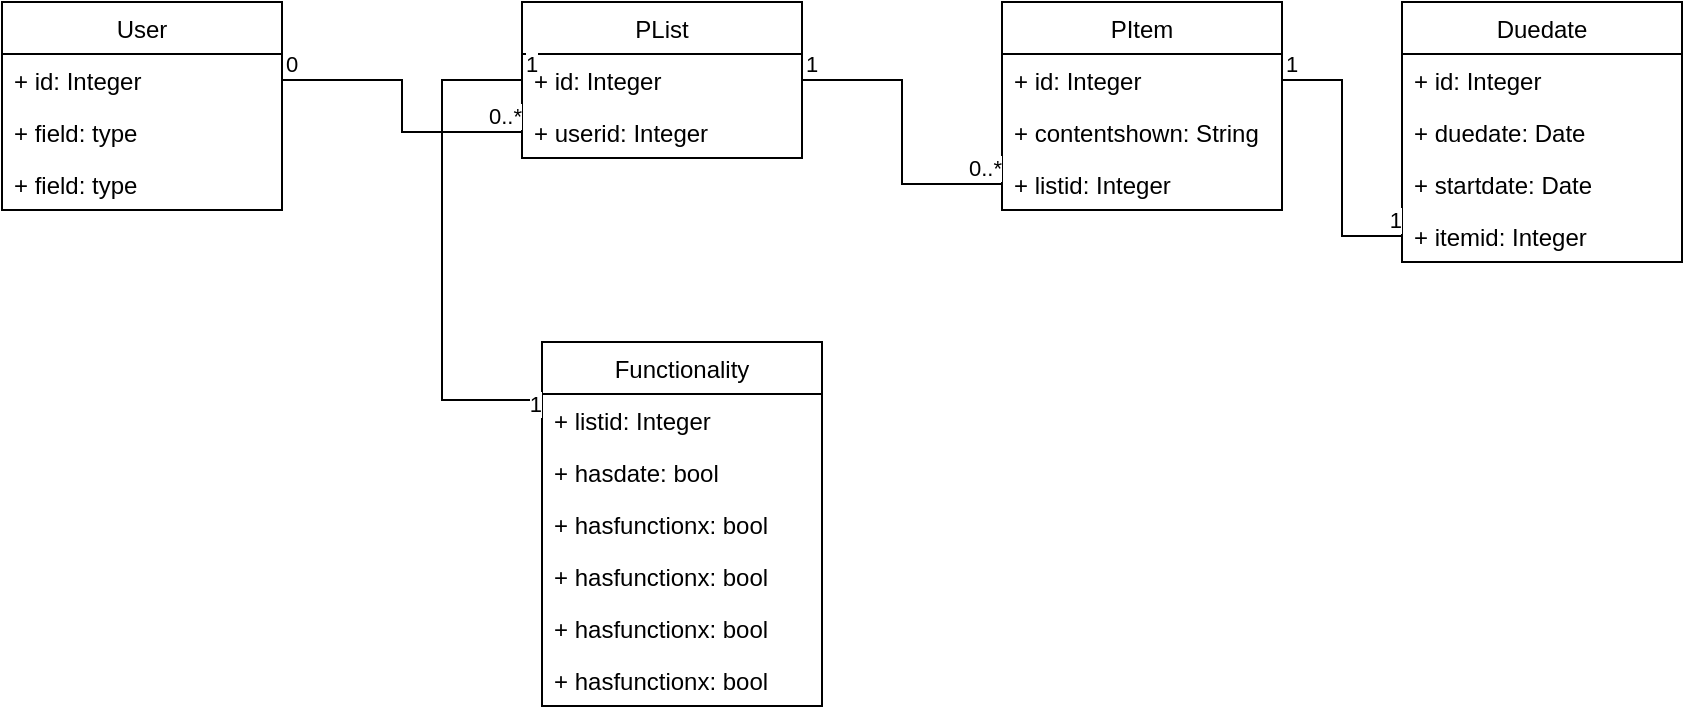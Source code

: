 <mxfile version="15.4.0" type="device"><diagram id="4ZV6NnreSaXaBo-4mgkv" name="Page-1"><mxGraphModel dx="1938" dy="968" grid="1" gridSize="10" guides="1" tooltips="1" connect="1" arrows="1" fold="1" page="1" pageScale="1" pageWidth="850" pageHeight="1100" math="0" shadow="0"><root><mxCell id="0"/><mxCell id="1" parent="0"/><mxCell id="EczS-CTIKH0_ktttly96-5" value="PList" style="swimlane;fontStyle=0;childLayout=stackLayout;horizontal=1;startSize=26;fillColor=none;horizontalStack=0;resizeParent=1;resizeParentMax=0;resizeLast=0;collapsible=1;marginBottom=0;" vertex="1" parent="1"><mxGeometry y="120" width="140" height="78" as="geometry"/></mxCell><mxCell id="EczS-CTIKH0_ktttly96-6" value="+ id: Integer" style="text;strokeColor=none;fillColor=none;align=left;verticalAlign=top;spacingLeft=4;spacingRight=4;overflow=hidden;rotatable=0;points=[[0,0.5],[1,0.5]];portConstraint=eastwest;" vertex="1" parent="EczS-CTIKH0_ktttly96-5"><mxGeometry y="26" width="140" height="26" as="geometry"/></mxCell><mxCell id="EczS-CTIKH0_ktttly96-7" value="+ userid: Integer" style="text;strokeColor=none;fillColor=none;align=left;verticalAlign=top;spacingLeft=4;spacingRight=4;overflow=hidden;rotatable=0;points=[[0,0.5],[1,0.5]];portConstraint=eastwest;" vertex="1" parent="EczS-CTIKH0_ktttly96-5"><mxGeometry y="52" width="140" height="26" as="geometry"/></mxCell><mxCell id="EczS-CTIKH0_ktttly96-9" value="PItem" style="swimlane;fontStyle=0;childLayout=stackLayout;horizontal=1;startSize=26;fillColor=none;horizontalStack=0;resizeParent=1;resizeParentMax=0;resizeLast=0;collapsible=1;marginBottom=0;" vertex="1" parent="1"><mxGeometry x="240" y="120" width="140" height="104" as="geometry"/></mxCell><mxCell id="EczS-CTIKH0_ktttly96-10" value="+ id: Integer" style="text;strokeColor=none;fillColor=none;align=left;verticalAlign=top;spacingLeft=4;spacingRight=4;overflow=hidden;rotatable=0;points=[[0,0.5],[1,0.5]];portConstraint=eastwest;" vertex="1" parent="EczS-CTIKH0_ktttly96-9"><mxGeometry y="26" width="140" height="26" as="geometry"/></mxCell><mxCell id="EczS-CTIKH0_ktttly96-11" value="+ contentshown: String" style="text;strokeColor=none;fillColor=none;align=left;verticalAlign=top;spacingLeft=4;spacingRight=4;overflow=hidden;rotatable=0;points=[[0,0.5],[1,0.5]];portConstraint=eastwest;" vertex="1" parent="EczS-CTIKH0_ktttly96-9"><mxGeometry y="52" width="140" height="26" as="geometry"/></mxCell><mxCell id="EczS-CTIKH0_ktttly96-12" value="+ listid: Integer" style="text;strokeColor=none;fillColor=none;align=left;verticalAlign=top;spacingLeft=4;spacingRight=4;overflow=hidden;rotatable=0;points=[[0,0.5],[1,0.5]];portConstraint=eastwest;" vertex="1" parent="EczS-CTIKH0_ktttly96-9"><mxGeometry y="78" width="140" height="26" as="geometry"/></mxCell><mxCell id="EczS-CTIKH0_ktttly96-13" value="Functionality" style="swimlane;fontStyle=0;childLayout=stackLayout;horizontal=1;startSize=26;fillColor=none;horizontalStack=0;resizeParent=1;resizeParentMax=0;resizeLast=0;collapsible=1;marginBottom=0;" vertex="1" parent="1"><mxGeometry x="10" y="290" width="140" height="182" as="geometry"/></mxCell><mxCell id="EczS-CTIKH0_ktttly96-14" value="+ listid: Integer" style="text;strokeColor=none;fillColor=none;align=left;verticalAlign=top;spacingLeft=4;spacingRight=4;overflow=hidden;rotatable=0;points=[[0,0.5],[1,0.5]];portConstraint=eastwest;" vertex="1" parent="EczS-CTIKH0_ktttly96-13"><mxGeometry y="26" width="140" height="26" as="geometry"/></mxCell><mxCell id="EczS-CTIKH0_ktttly96-15" value="+ hasdate: bool" style="text;strokeColor=none;fillColor=none;align=left;verticalAlign=top;spacingLeft=4;spacingRight=4;overflow=hidden;rotatable=0;points=[[0,0.5],[1,0.5]];portConstraint=eastwest;" vertex="1" parent="EczS-CTIKH0_ktttly96-13"><mxGeometry y="52" width="140" height="26" as="geometry"/></mxCell><mxCell id="EczS-CTIKH0_ktttly96-16" value="+ hasfunctionx: bool" style="text;strokeColor=none;fillColor=none;align=left;verticalAlign=top;spacingLeft=4;spacingRight=4;overflow=hidden;rotatable=0;points=[[0,0.5],[1,0.5]];portConstraint=eastwest;" vertex="1" parent="EczS-CTIKH0_ktttly96-13"><mxGeometry y="78" width="140" height="26" as="geometry"/></mxCell><mxCell id="EczS-CTIKH0_ktttly96-30" value="+ hasfunctionx: bool" style="text;strokeColor=none;fillColor=none;align=left;verticalAlign=top;spacingLeft=4;spacingRight=4;overflow=hidden;rotatable=0;points=[[0,0.5],[1,0.5]];portConstraint=eastwest;" vertex="1" parent="EczS-CTIKH0_ktttly96-13"><mxGeometry y="104" width="140" height="26" as="geometry"/></mxCell><mxCell id="EczS-CTIKH0_ktttly96-31" value="+ hasfunctionx: bool" style="text;strokeColor=none;fillColor=none;align=left;verticalAlign=top;spacingLeft=4;spacingRight=4;overflow=hidden;rotatable=0;points=[[0,0.5],[1,0.5]];portConstraint=eastwest;" vertex="1" parent="EczS-CTIKH0_ktttly96-13"><mxGeometry y="130" width="140" height="26" as="geometry"/></mxCell><mxCell id="EczS-CTIKH0_ktttly96-32" value="+ hasfunctionx: bool" style="text;strokeColor=none;fillColor=none;align=left;verticalAlign=top;spacingLeft=4;spacingRight=4;overflow=hidden;rotatable=0;points=[[0,0.5],[1,0.5]];portConstraint=eastwest;" vertex="1" parent="EczS-CTIKH0_ktttly96-13"><mxGeometry y="156" width="140" height="26" as="geometry"/></mxCell><mxCell id="EczS-CTIKH0_ktttly96-17" value="User" style="swimlane;fontStyle=0;childLayout=stackLayout;horizontal=1;startSize=26;fillColor=none;horizontalStack=0;resizeParent=1;resizeParentMax=0;resizeLast=0;collapsible=1;marginBottom=0;" vertex="1" parent="1"><mxGeometry x="-260" y="120" width="140" height="104" as="geometry"/></mxCell><mxCell id="EczS-CTIKH0_ktttly96-18" value="+ id: Integer" style="text;strokeColor=none;fillColor=none;align=left;verticalAlign=top;spacingLeft=4;spacingRight=4;overflow=hidden;rotatable=0;points=[[0,0.5],[1,0.5]];portConstraint=eastwest;" vertex="1" parent="EczS-CTIKH0_ktttly96-17"><mxGeometry y="26" width="140" height="26" as="geometry"/></mxCell><mxCell id="EczS-CTIKH0_ktttly96-19" value="+ field: type" style="text;strokeColor=none;fillColor=none;align=left;verticalAlign=top;spacingLeft=4;spacingRight=4;overflow=hidden;rotatable=0;points=[[0,0.5],[1,0.5]];portConstraint=eastwest;" vertex="1" parent="EczS-CTIKH0_ktttly96-17"><mxGeometry y="52" width="140" height="26" as="geometry"/></mxCell><mxCell id="EczS-CTIKH0_ktttly96-20" value="+ field: type" style="text;strokeColor=none;fillColor=none;align=left;verticalAlign=top;spacingLeft=4;spacingRight=4;overflow=hidden;rotatable=0;points=[[0,0.5],[1,0.5]];portConstraint=eastwest;" vertex="1" parent="EczS-CTIKH0_ktttly96-17"><mxGeometry y="78" width="140" height="26" as="geometry"/></mxCell><mxCell id="EczS-CTIKH0_ktttly96-21" value="Duedate" style="swimlane;fontStyle=0;childLayout=stackLayout;horizontal=1;startSize=26;fillColor=none;horizontalStack=0;resizeParent=1;resizeParentMax=0;resizeLast=0;collapsible=1;marginBottom=0;" vertex="1" parent="1"><mxGeometry x="440" y="120" width="140" height="130" as="geometry"><mxRectangle x="440" y="120" width="80" height="26" as="alternateBounds"/></mxGeometry></mxCell><mxCell id="EczS-CTIKH0_ktttly96-22" value="+ id: Integer" style="text;strokeColor=none;fillColor=none;align=left;verticalAlign=top;spacingLeft=4;spacingRight=4;overflow=hidden;rotatable=0;points=[[0,0.5],[1,0.5]];portConstraint=eastwest;" vertex="1" parent="EczS-CTIKH0_ktttly96-21"><mxGeometry y="26" width="140" height="26" as="geometry"/></mxCell><mxCell id="EczS-CTIKH0_ktttly96-23" value="+ duedate: Date" style="text;strokeColor=none;fillColor=none;align=left;verticalAlign=top;spacingLeft=4;spacingRight=4;overflow=hidden;rotatable=0;points=[[0,0.5],[1,0.5]];portConstraint=eastwest;" vertex="1" parent="EczS-CTIKH0_ktttly96-21"><mxGeometry y="52" width="140" height="26" as="geometry"/></mxCell><mxCell id="EczS-CTIKH0_ktttly96-24" value="+ startdate: Date" style="text;strokeColor=none;fillColor=none;align=left;verticalAlign=top;spacingLeft=4;spacingRight=4;overflow=hidden;rotatable=0;points=[[0,0.5],[1,0.5]];portConstraint=eastwest;" vertex="1" parent="EczS-CTIKH0_ktttly96-21"><mxGeometry y="78" width="140" height="26" as="geometry"/></mxCell><mxCell id="EczS-CTIKH0_ktttly96-29" value="+ itemid: Integer" style="text;strokeColor=none;fillColor=none;align=left;verticalAlign=top;spacingLeft=4;spacingRight=4;overflow=hidden;rotatable=0;points=[[0,0.5],[1,0.5]];portConstraint=eastwest;" vertex="1" parent="EczS-CTIKH0_ktttly96-21"><mxGeometry y="104" width="140" height="26" as="geometry"/></mxCell><mxCell id="EczS-CTIKH0_ktttly96-33" value="" style="endArrow=none;html=1;edgeStyle=orthogonalEdgeStyle;rounded=0;exitX=1;exitY=0.5;exitDx=0;exitDy=0;entryX=0;entryY=0.5;entryDx=0;entryDy=0;" edge="1" parent="1" source="EczS-CTIKH0_ktttly96-6" target="EczS-CTIKH0_ktttly96-12"><mxGeometry relative="1" as="geometry"><mxPoint x="340" y="490" as="sourcePoint"/><mxPoint x="500" y="490" as="targetPoint"/></mxGeometry></mxCell><mxCell id="EczS-CTIKH0_ktttly96-34" value="1" style="edgeLabel;resizable=0;html=1;align=left;verticalAlign=bottom;" connectable="0" vertex="1" parent="EczS-CTIKH0_ktttly96-33"><mxGeometry x="-1" relative="1" as="geometry"/></mxCell><mxCell id="EczS-CTIKH0_ktttly96-35" value="0..*" style="edgeLabel;resizable=0;html=1;align=right;verticalAlign=bottom;" connectable="0" vertex="1" parent="EczS-CTIKH0_ktttly96-33"><mxGeometry x="1" relative="1" as="geometry"/></mxCell><mxCell id="EczS-CTIKH0_ktttly96-36" value="" style="endArrow=none;html=1;edgeStyle=orthogonalEdgeStyle;rounded=0;exitX=1;exitY=0.5;exitDx=0;exitDy=0;" edge="1" parent="1" source="EczS-CTIKH0_ktttly96-18" target="EczS-CTIKH0_ktttly96-7"><mxGeometry relative="1" as="geometry"><mxPoint x="-160" y="490" as="sourcePoint"/><mxPoint y="490" as="targetPoint"/></mxGeometry></mxCell><mxCell id="EczS-CTIKH0_ktttly96-37" value="0" style="edgeLabel;resizable=0;html=1;align=left;verticalAlign=bottom;" connectable="0" vertex="1" parent="EczS-CTIKH0_ktttly96-36"><mxGeometry x="-1" relative="1" as="geometry"/></mxCell><mxCell id="EczS-CTIKH0_ktttly96-38" value="0..*" style="edgeLabel;resizable=0;html=1;align=right;verticalAlign=bottom;" connectable="0" vertex="1" parent="EczS-CTIKH0_ktttly96-36"><mxGeometry x="1" relative="1" as="geometry"/></mxCell><mxCell id="EczS-CTIKH0_ktttly96-39" value="" style="endArrow=none;html=1;edgeStyle=orthogonalEdgeStyle;rounded=0;exitX=1;exitY=0.5;exitDx=0;exitDy=0;entryX=0;entryY=0.5;entryDx=0;entryDy=0;" edge="1" parent="1" source="EczS-CTIKH0_ktttly96-10" target="EczS-CTIKH0_ktttly96-29"><mxGeometry relative="1" as="geometry"><mxPoint x="60" y="510" as="sourcePoint"/><mxPoint x="220" y="510" as="targetPoint"/></mxGeometry></mxCell><mxCell id="EczS-CTIKH0_ktttly96-40" value="1" style="edgeLabel;resizable=0;html=1;align=left;verticalAlign=bottom;" connectable="0" vertex="1" parent="EczS-CTIKH0_ktttly96-39"><mxGeometry x="-1" relative="1" as="geometry"/></mxCell><mxCell id="EczS-CTIKH0_ktttly96-41" value="1" style="edgeLabel;resizable=0;html=1;align=right;verticalAlign=bottom;" connectable="0" vertex="1" parent="EczS-CTIKH0_ktttly96-39"><mxGeometry x="1" relative="1" as="geometry"/></mxCell><mxCell id="EczS-CTIKH0_ktttly96-42" value="" style="endArrow=none;html=1;edgeStyle=orthogonalEdgeStyle;rounded=0;exitX=0;exitY=0.5;exitDx=0;exitDy=0;entryX=0;entryY=0.5;entryDx=0;entryDy=0;" edge="1" parent="1" source="EczS-CTIKH0_ktttly96-6" target="EczS-CTIKH0_ktttly96-14"><mxGeometry relative="1" as="geometry"><mxPoint x="60" y="510" as="sourcePoint"/><mxPoint x="-100" y="319" as="targetPoint"/><Array as="points"><mxPoint x="-40" y="159"/><mxPoint x="-40" y="319"/></Array></mxGeometry></mxCell><mxCell id="EczS-CTIKH0_ktttly96-43" value="1" style="edgeLabel;resizable=0;html=1;align=left;verticalAlign=bottom;" connectable="0" vertex="1" parent="EczS-CTIKH0_ktttly96-42"><mxGeometry x="-1" relative="1" as="geometry"/></mxCell><mxCell id="EczS-CTIKH0_ktttly96-44" value="1" style="edgeLabel;resizable=0;html=1;align=right;verticalAlign=bottom;" connectable="0" vertex="1" parent="EczS-CTIKH0_ktttly96-42"><mxGeometry x="1" relative="1" as="geometry"/></mxCell></root></mxGraphModel></diagram></mxfile>